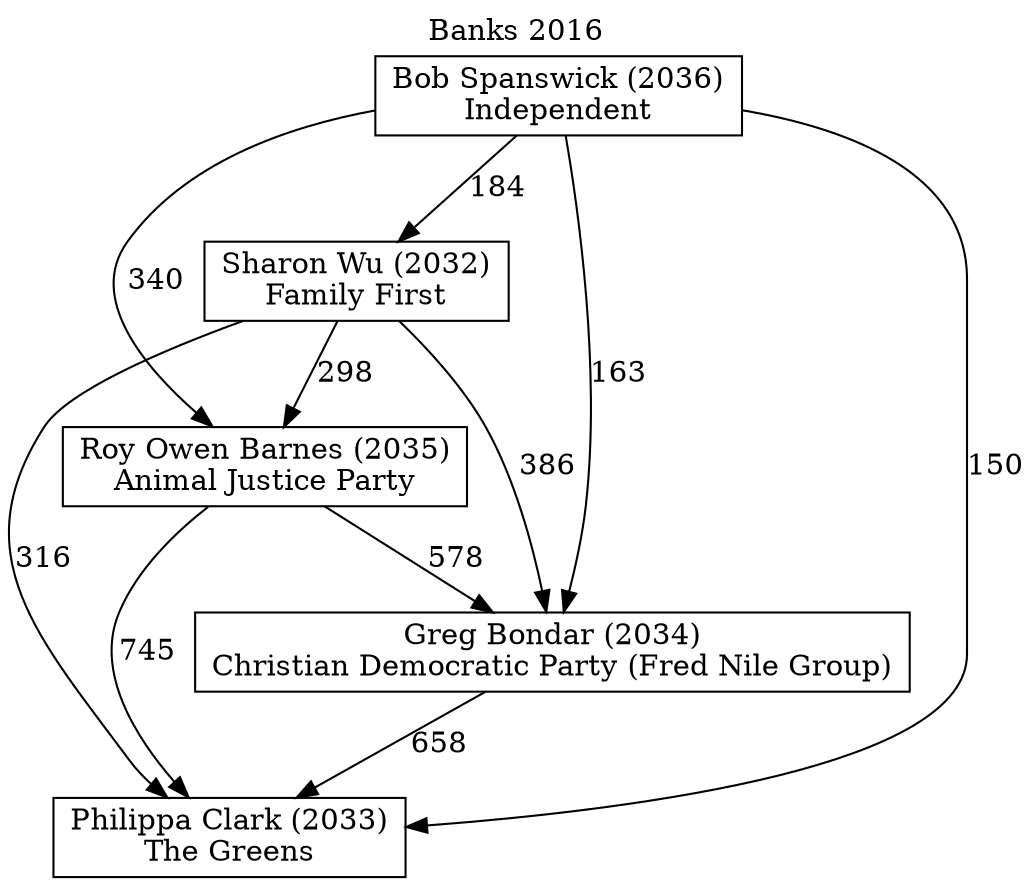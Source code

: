 // House preference flow
digraph "Philippa Clark (2033)_Banks_2016" {
	graph [label="Banks 2016" labelloc=t mclimit=10]
	node [shape=box]
	"Sharon Wu (2032)" [label="Sharon Wu (2032)
Family First"]
	"Greg Bondar (2034)" [label="Greg Bondar (2034)
Christian Democratic Party (Fred Nile Group)"]
	"Roy Owen Barnes (2035)" [label="Roy Owen Barnes (2035)
Animal Justice Party"]
	"Bob Spanswick (2036)" [label="Bob Spanswick (2036)
Independent"]
	"Philippa Clark (2033)" [label="Philippa Clark (2033)
The Greens"]
	"Sharon Wu (2032)" -> "Philippa Clark (2033)" [label=316]
	"Sharon Wu (2032)" -> "Roy Owen Barnes (2035)" [label=298]
	"Sharon Wu (2032)" -> "Greg Bondar (2034)" [label=386]
	"Bob Spanswick (2036)" -> "Philippa Clark (2033)" [label=150]
	"Bob Spanswick (2036)" -> "Sharon Wu (2032)" [label=184]
	"Greg Bondar (2034)" -> "Philippa Clark (2033)" [label=658]
	"Bob Spanswick (2036)" -> "Greg Bondar (2034)" [label=163]
	"Bob Spanswick (2036)" -> "Roy Owen Barnes (2035)" [label=340]
	"Roy Owen Barnes (2035)" -> "Philippa Clark (2033)" [label=745]
	"Roy Owen Barnes (2035)" -> "Greg Bondar (2034)" [label=578]
}
